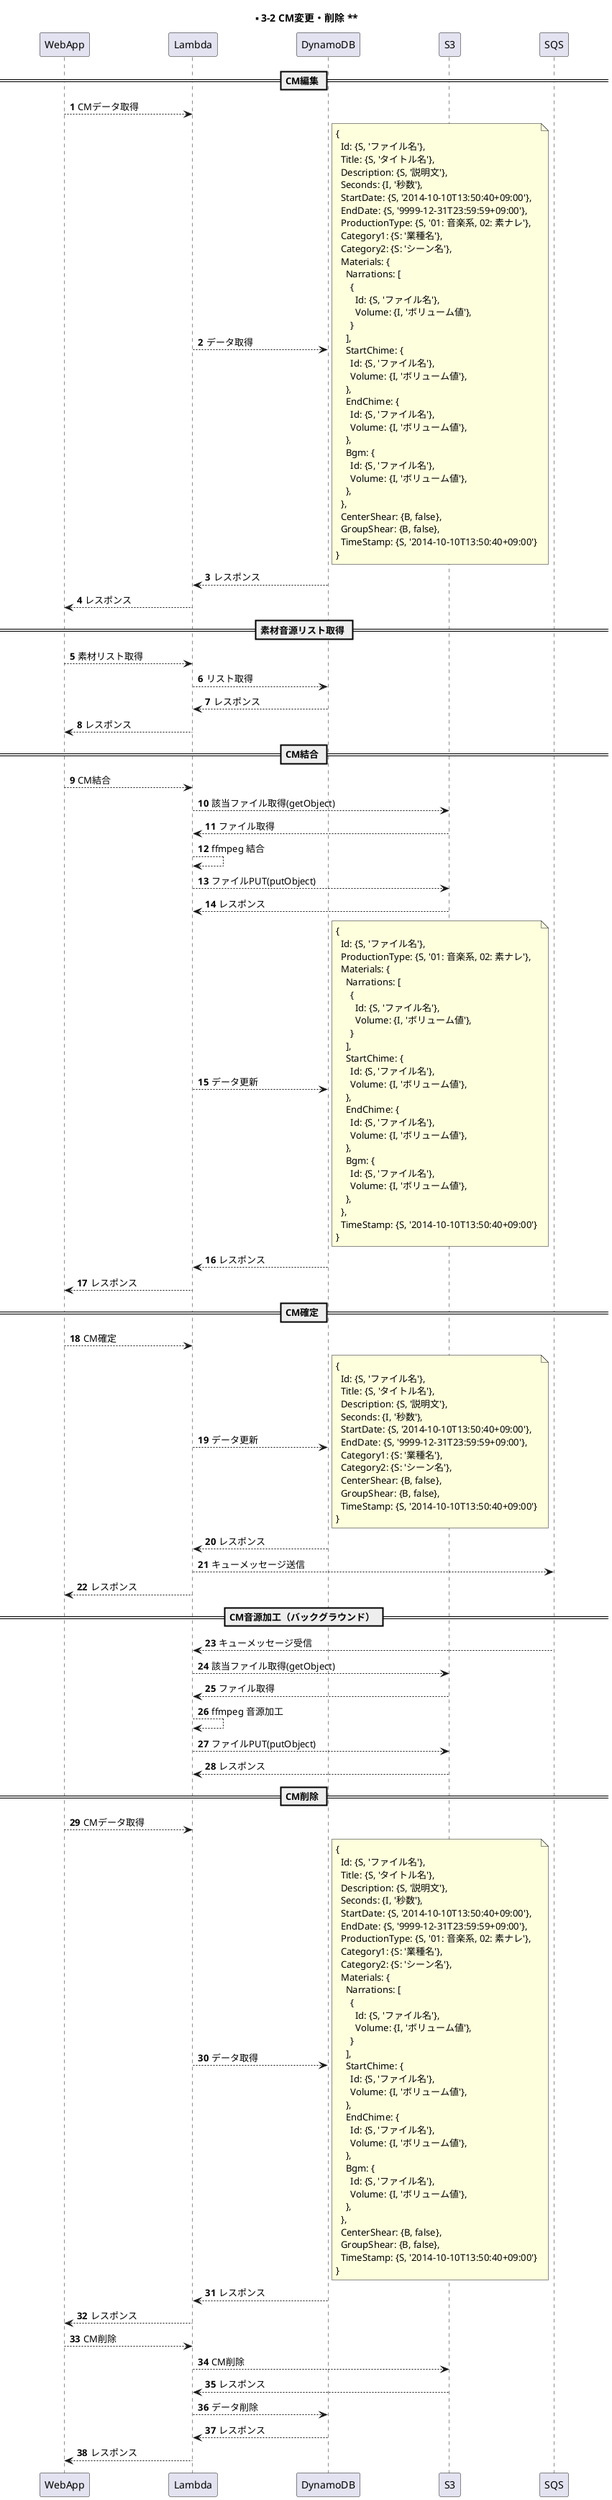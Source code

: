 @startuml s3-2

participant WebApp order 1
participant Lambda order 2
participant DynamoDB order 3
participant S3 order 4
participant SQS order 5
skinparam ParticipantPadding 50
autonumber

title ** 3-2 CM変更・削除 **

== CM編集 ==
WebApp --> Lambda: CMデータ取得
Lambda --> DynamoDB: データ取得
note right
{
  Id: {S, 'ファイル名'},
  Title: {S, 'タイトル名'},
  Description: {S, '説明文'},
  Seconds: {I, '秒数'},
  StartDate: {S, '2014-10-10T13:50:40+09:00'},
  EndDate: {S, '9999-12-31T23:59:59+09:00'},
  ProductionType: {S, '01: 音楽系, 02: 素ナレ'},
  Category1: {S: '業種名'},
  Category2: {S: 'シーン名'},
  Materials: {
    Narrations: [
      {
        Id: {S, 'ファイル名'},
        Volume: {I, 'ボリューム値'},
      }
    ],
    StartChime: {
      Id: {S, 'ファイル名'},
      Volume: {I, 'ボリューム値'},
    },
    EndChime: {
      Id: {S, 'ファイル名'},
      Volume: {I, 'ボリューム値'},
    },
    Bgm: {
      Id: {S, 'ファイル名'},
      Volume: {I, 'ボリューム値'},
    },
  },
  CenterShear: {B, false},
  GroupShear: {B, false},
  TimeStamp: {S, '2014-10-10T13:50:40+09:00'}
}
end note
Lambda <-- DynamoDB: レスポンス
WebApp <-- Lambda: レスポンス

== 素材音源リスト取得 ==
WebApp --> Lambda: 素材リスト取得
Lambda --> DynamoDB: リスト取得
Lambda <-- DynamoDB: レスポンス
WebApp <-- Lambda: レスポンス

== CM結合 ==
WebApp --> Lambda: CM結合
Lambda --> S3: 該当ファイル取得(getObject)
Lambda <-- S3: ファイル取得
Lambda --> Lambda: ffmpeg 結合
Lambda --> S3: ファイルPUT(putObject)
Lambda <-- S3: レスポンス
Lambda --> DynamoDB: データ更新
note right
{
  Id: {S, 'ファイル名'},
  ProductionType: {S, '01: 音楽系, 02: 素ナレ'},
  Materials: {
    Narrations: [
      {
        Id: {S, 'ファイル名'},
        Volume: {I, 'ボリューム値'},
      }
    ],
    StartChime: {
      Id: {S, 'ファイル名'},
      Volume: {I, 'ボリューム値'},
    },
    EndChime: {
      Id: {S, 'ファイル名'},
      Volume: {I, 'ボリューム値'},
    },
    Bgm: {
      Id: {S, 'ファイル名'},
      Volume: {I, 'ボリューム値'},
    },
  },
  TimeStamp: {S, '2014-10-10T13:50:40+09:00'}
}
end note
Lambda <-- DynamoDB: レスポンス
WebApp <-- Lambda: レスポンス

== CM確定 ==
WebApp --> Lambda: CM確定
Lambda --> DynamoDB: データ更新
note right
{
  Id: {S, 'ファイル名'},
  Title: {S, 'タイトル名'},
  Description: {S, '説明文'},
  Seconds: {I, '秒数'},
  StartDate: {S, '2014-10-10T13:50:40+09:00'},
  EndDate: {S, '9999-12-31T23:59:59+09:00'},
  Category1: {S: '業種名'},
  Category2: {S: 'シーン名'},
  CenterShear: {B, false},
  GroupShear: {B, false},
  TimeStamp: {S, '2014-10-10T13:50:40+09:00'}
}
end note
Lambda <-- DynamoDB: レスポンス
Lambda --> SQS: キューメッセージ送信
WebApp <-- Lambda: レスポンス

== CM音源加工（バックグラウンド） ==
Lambda <-- SQS: キューメッセージ受信
Lambda --> S3: 該当ファイル取得(getObject)
Lambda <-- S3: ファイル取得
Lambda --> Lambda: ffmpeg 音源加工
Lambda --> S3: ファイルPUT(putObject)
Lambda <-- S3: レスポンス

== CM削除 ==
WebApp --> Lambda: CMデータ取得
Lambda --> DynamoDB: データ取得
note right
{
  Id: {S, 'ファイル名'},
  Title: {S, 'タイトル名'},
  Description: {S, '説明文'},
  Seconds: {I, '秒数'},
  StartDate: {S, '2014-10-10T13:50:40+09:00'},
  EndDate: {S, '9999-12-31T23:59:59+09:00'},
  ProductionType: {S, '01: 音楽系, 02: 素ナレ'},
  Category1: {S: '業種名'},
  Category2: {S: 'シーン名'},
  Materials: {
    Narrations: [
      {
        Id: {S, 'ファイル名'},
        Volume: {I, 'ボリューム値'},
      }
    ],
    StartChime: {
      Id: {S, 'ファイル名'},
      Volume: {I, 'ボリューム値'},
    },
    EndChime: {
      Id: {S, 'ファイル名'},
      Volume: {I, 'ボリューム値'},
    },
    Bgm: {
      Id: {S, 'ファイル名'},
      Volume: {I, 'ボリューム値'},
    },
  },
  CenterShear: {B, false},
  GroupShear: {B, false},
  TimeStamp: {S, '2014-10-10T13:50:40+09:00'}
}
end note
Lambda <-- DynamoDB: レスポンス
WebApp <-- Lambda: レスポンス
WebApp --> Lambda: CM削除
Lambda --> S3: CM削除
Lambda <-- S3: レスポンス
Lambda --> DynamoDB: データ削除
Lambda <-- DynamoDB: レスポンス
WebApp <-- Lambda: レスポンス

@enduml